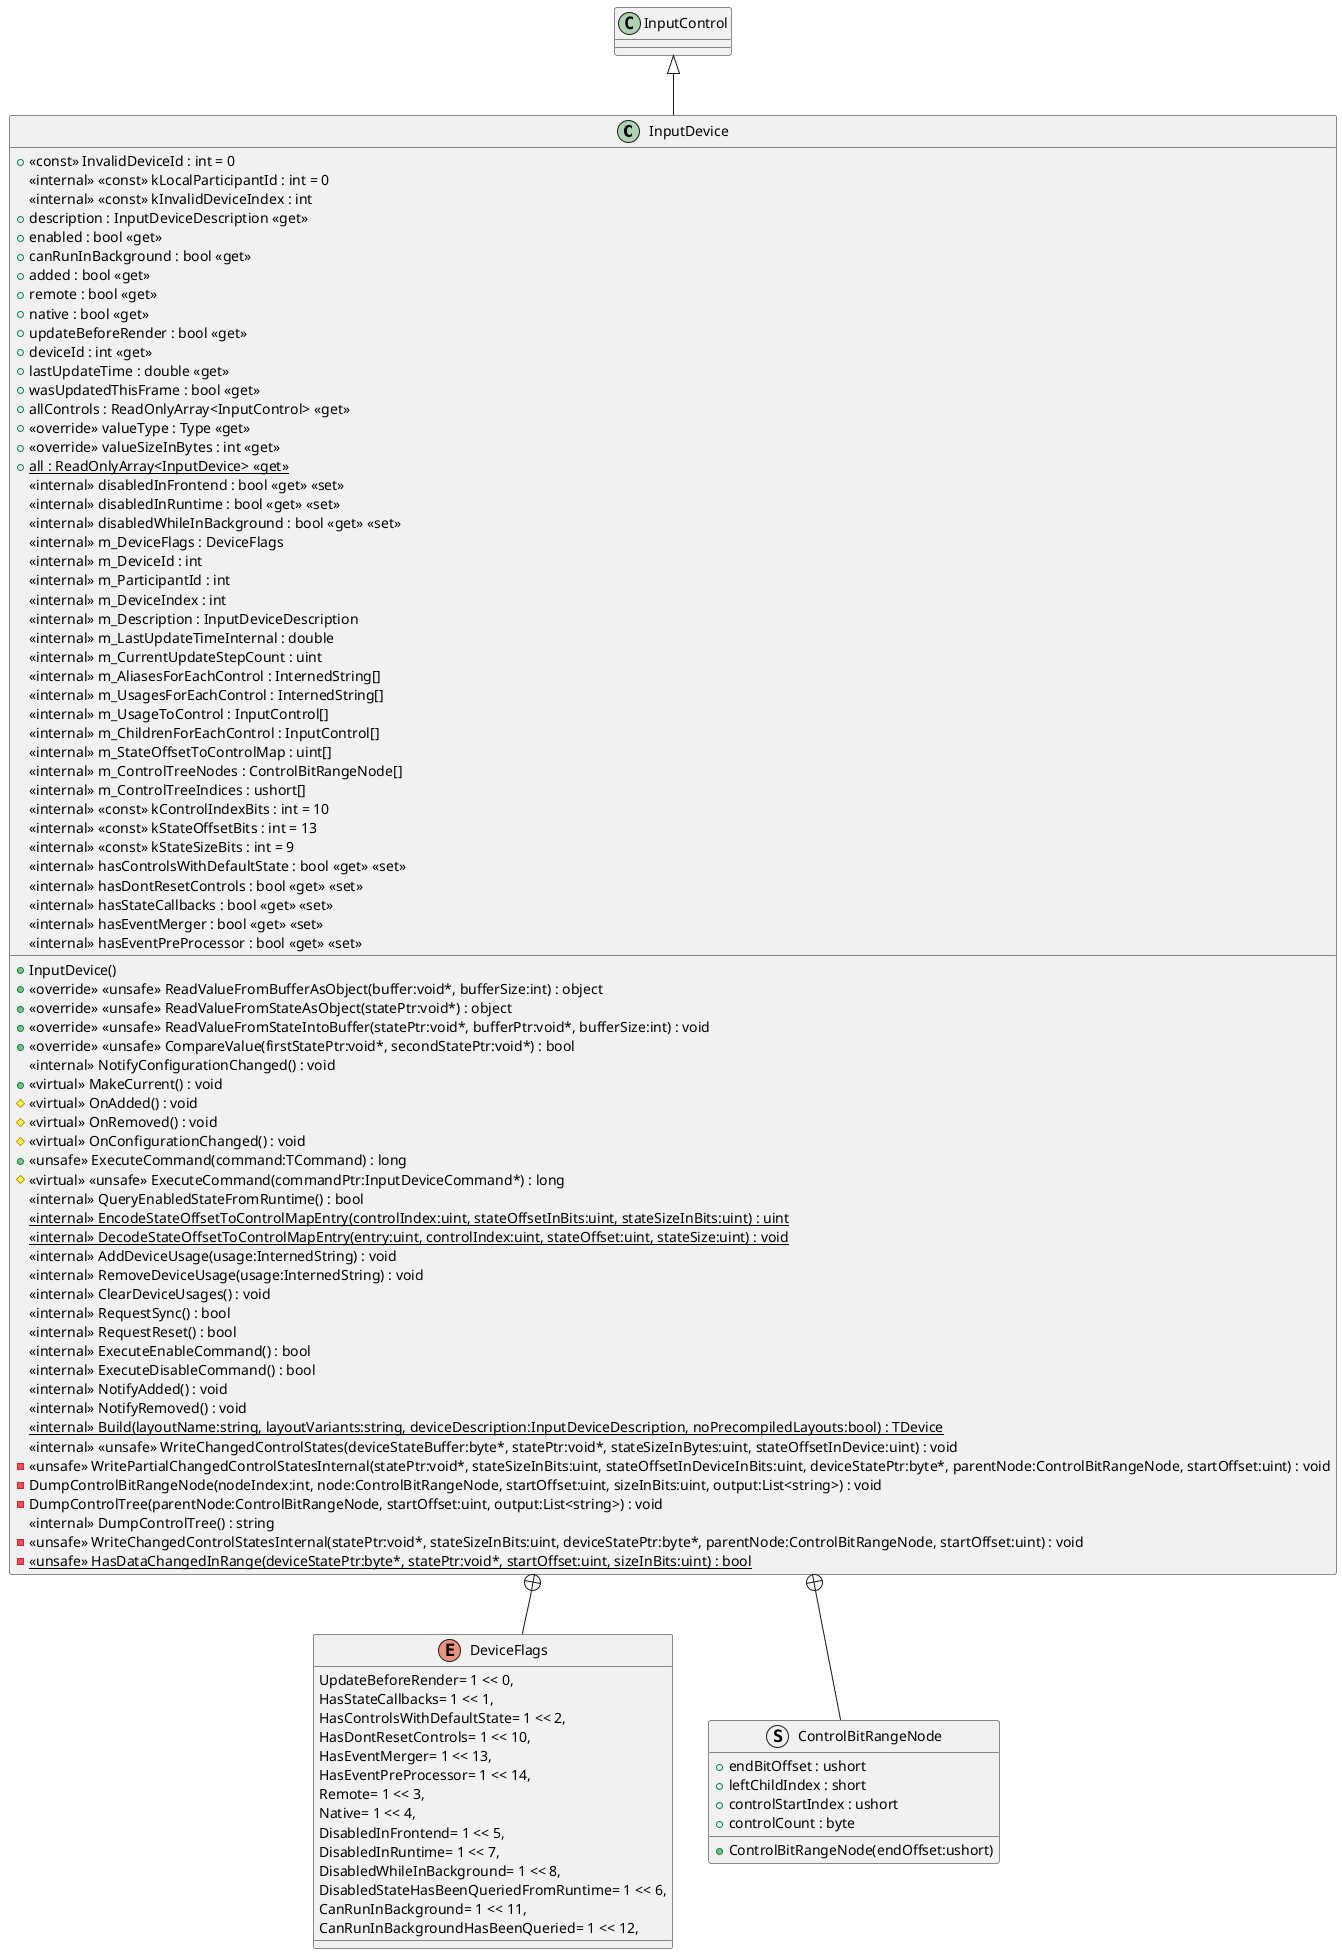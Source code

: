 @startuml
class InputDevice {
    + <<const>> InvalidDeviceId : int = 0
    <<internal>> <<const>> kLocalParticipantId : int = 0
    <<internal>> <<const>> kInvalidDeviceIndex : int
    + description : InputDeviceDescription <<get>>
    + enabled : bool <<get>>
    + canRunInBackground : bool <<get>>
    + added : bool <<get>>
    + remote : bool <<get>>
    + native : bool <<get>>
    + updateBeforeRender : bool <<get>>
    + deviceId : int <<get>>
    + lastUpdateTime : double <<get>>
    + wasUpdatedThisFrame : bool <<get>>
    + allControls : ReadOnlyArray<InputControl> <<get>>
    + <<override>> valueType : Type <<get>>
    + <<override>> valueSizeInBytes : int <<get>>
    + {static} all : ReadOnlyArray<InputDevice> <<get>>
    + InputDevice()
    + <<override>> <<unsafe>> ReadValueFromBufferAsObject(buffer:void*, bufferSize:int) : object
    + <<override>> <<unsafe>> ReadValueFromStateAsObject(statePtr:void*) : object
    + <<override>> <<unsafe>> ReadValueFromStateIntoBuffer(statePtr:void*, bufferPtr:void*, bufferSize:int) : void
    + <<override>> <<unsafe>> CompareValue(firstStatePtr:void*, secondStatePtr:void*) : bool
    <<internal>> NotifyConfigurationChanged() : void
    + <<virtual>> MakeCurrent() : void
    # <<virtual>> OnAdded() : void
    # <<virtual>> OnRemoved() : void
    # <<virtual>> OnConfigurationChanged() : void
    + <<unsafe>> ExecuteCommand(command:TCommand) : long
    # <<virtual>> <<unsafe>> ExecuteCommand(commandPtr:InputDeviceCommand*) : long
    <<internal>> QueryEnabledStateFromRuntime() : bool
    <<internal>> disabledInFrontend : bool <<get>> <<set>>
    <<internal>> disabledInRuntime : bool <<get>> <<set>>
    <<internal>> disabledWhileInBackground : bool <<get>> <<set>>
    <<internal>> m_DeviceFlags : DeviceFlags
    <<internal>> m_DeviceId : int
    <<internal>> m_ParticipantId : int
    <<internal>> m_DeviceIndex : int
    <<internal>> m_Description : InputDeviceDescription
    <<internal>> m_LastUpdateTimeInternal : double
    <<internal>> m_CurrentUpdateStepCount : uint
    <<internal>> m_AliasesForEachControl : InternedString[]
    <<internal>> m_UsagesForEachControl : InternedString[]
    <<internal>> m_UsageToControl : InputControl[]
    <<internal>> m_ChildrenForEachControl : InputControl[]
    <<internal>> m_StateOffsetToControlMap : uint[]
    <<internal>> m_ControlTreeNodes : ControlBitRangeNode[]
    <<internal>> m_ControlTreeIndices : ushort[]
    <<internal>> <<const>> kControlIndexBits : int = 10
    <<internal>> <<const>> kStateOffsetBits : int = 13
    <<internal>> <<const>> kStateSizeBits : int = 9
    <<internal>> {static} EncodeStateOffsetToControlMapEntry(controlIndex:uint, stateOffsetInBits:uint, stateSizeInBits:uint) : uint
    <<internal>> {static} DecodeStateOffsetToControlMapEntry(entry:uint, controlIndex:uint, stateOffset:uint, stateSize:uint) : void
    <<internal>> hasControlsWithDefaultState : bool <<get>> <<set>>
    <<internal>> hasDontResetControls : bool <<get>> <<set>>
    <<internal>> hasStateCallbacks : bool <<get>> <<set>>
    <<internal>> hasEventMerger : bool <<get>> <<set>>
    <<internal>> hasEventPreProcessor : bool <<get>> <<set>>
    <<internal>> AddDeviceUsage(usage:InternedString) : void
    <<internal>> RemoveDeviceUsage(usage:InternedString) : void
    <<internal>> ClearDeviceUsages() : void
    <<internal>> RequestSync() : bool
    <<internal>> RequestReset() : bool
    <<internal>> ExecuteEnableCommand() : bool
    <<internal>> ExecuteDisableCommand() : bool
    <<internal>> NotifyAdded() : void
    <<internal>> NotifyRemoved() : void
    <<internal>> {static} Build(layoutName:string, layoutVariants:string, deviceDescription:InputDeviceDescription, noPrecompiledLayouts:bool) : TDevice
    <<internal>> <<unsafe>> WriteChangedControlStates(deviceStateBuffer:byte*, statePtr:void*, stateSizeInBytes:uint, stateOffsetInDevice:uint) : void
    - <<unsafe>> WritePartialChangedControlStatesInternal(statePtr:void*, stateSizeInBits:uint, stateOffsetInDeviceInBits:uint, deviceStatePtr:byte*, parentNode:ControlBitRangeNode, startOffset:uint) : void
    - DumpControlBitRangeNode(nodeIndex:int, node:ControlBitRangeNode, startOffset:uint, sizeInBits:uint, output:List<string>) : void
    - DumpControlTree(parentNode:ControlBitRangeNode, startOffset:uint, output:List<string>) : void
    <<internal>> DumpControlTree() : string
    - <<unsafe>> WriteChangedControlStatesInternal(statePtr:void*, stateSizeInBits:uint, deviceStatePtr:byte*, parentNode:ControlBitRangeNode, startOffset:uint) : void
    - {static} <<unsafe>> HasDataChangedInRange(deviceStatePtr:byte*, statePtr:void*, startOffset:uint, sizeInBits:uint) : bool
}
enum DeviceFlags {
    UpdateBeforeRender= 1 << 0,
    HasStateCallbacks= 1 << 1,
    HasControlsWithDefaultState= 1 << 2,
    HasDontResetControls= 1 << 10,
    HasEventMerger= 1 << 13,
    HasEventPreProcessor= 1 << 14,
    Remote= 1 << 3,
    Native= 1 << 4,
    DisabledInFrontend= 1 << 5,
    DisabledInRuntime= 1 << 7,
    DisabledWhileInBackground= 1 << 8,
    DisabledStateHasBeenQueriedFromRuntime= 1 << 6,
    CanRunInBackground= 1 << 11,
    CanRunInBackgroundHasBeenQueried= 1 << 12,
}
struct ControlBitRangeNode {
    + endBitOffset : ushort
    + leftChildIndex : short
    + controlStartIndex : ushort
    + controlCount : byte
    + ControlBitRangeNode(endOffset:ushort)
}
InputControl <|-- InputDevice
InputDevice +-- DeviceFlags
InputDevice +-- ControlBitRangeNode
@enduml
